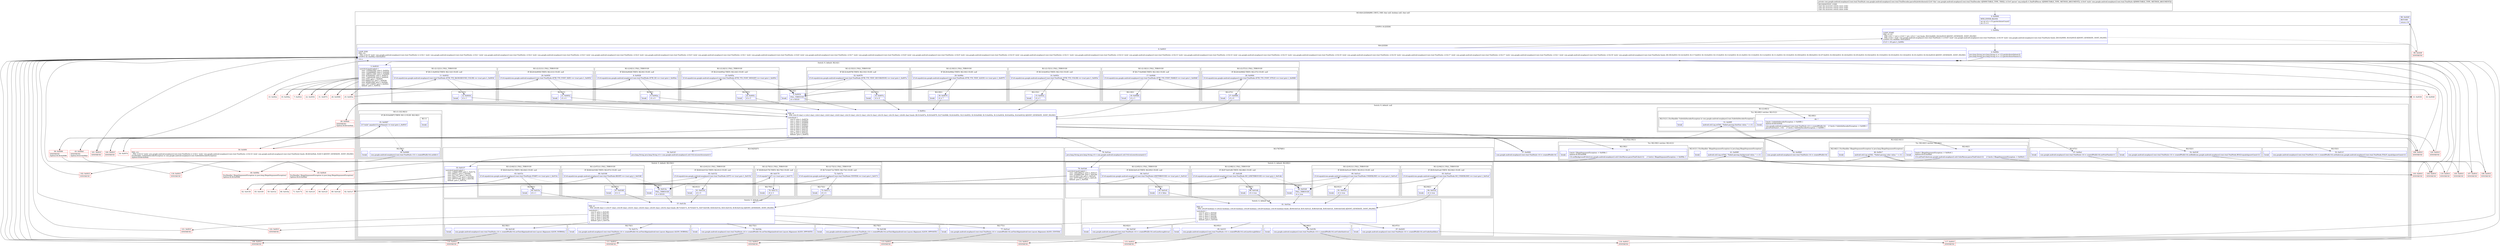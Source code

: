 digraph "CFG forcom.google.android.exoplayer2.text.ttml.TtmlDecoder.parseStyleAttributes(Lorg\/xmlpull\/v1\/XmlPullParser;Lcom\/google\/android\/exoplayer2\/text\/ttml\/TtmlStyle;)Lcom\/google\/android\/exoplayer2\/text\/ttml\/TtmlStyle;" {
subgraph cluster_Region_2006260309 {
label = "R(3:0|(4:2|3|5|6)|98) | DECL_VAR: char null, boolean null, char null\l";
node [shape=record,color=blue];
Node_0 [shape=record,label="{0\:\ 0x0000|MTH_ENTER_BLOCK\l|int int r0 = r13.getAttributeCount()\lint r3 = 0\l}"];
subgraph cluster_LoopRegion_734930676 {
label = "LOOP:0: (4:2|3|5|6)";
node [shape=record,color=blue];
Node_1 [shape=record,label="{1\:\ 0x000a|LOOP_START\lPHI: r3 r14 \l  PHI: (r3v1 'i' int) = (r3v0 'i' int), (r3v2 'i' int) binds: [B:0:0x0000, B:6:0x001f] A[DONT_GENERATE, DONT_INLINE]\l  PHI: (r14v1 'style' com.google.android.exoplayer2.text.ttml.TtmlStyle) = (r14v0 'style' com.google.android.exoplayer2.text.ttml.TtmlStyle), (r14v19 'style' com.google.android.exoplayer2.text.ttml.TtmlStyle) binds: [B:0:0x0000, B:6:0x001f] A[DONT_GENERATE, DONT_INLINE]\lLOOP:0: B:1:0x000a\-\>B:6:0x001f\l|if (r3 \< r0) goto L_0x000c\l}"];
subgraph cluster_Region_1769324573 {
label = "R(4:2|3|5|6)";
node [shape=record,color=blue];
Node_2 [shape=record,label="{2\:\ 0x000c|java.lang.String java.lang.String r1 = r13.getAttributeValue(r3)\ljava.lang.String java.lang.String r4 = r13.getAttributeName(r3)\l}"];
subgraph cluster_SwitchRegion_521918051 {
label = "Switch: 9, default: R(2:4|1)";
node [shape=record,color=blue];
Node_3 [shape=record,label="{3\:\ 0x0018|switch(r4.hashCode()) \{\l    case \-1550943582: goto L_0x005e;\l    case \-1224696685: goto L_0x0040;\l    case \-1065511464: goto L_0x0068;\l    case \-879295043: goto L_0x0072;\l    case \-734428249: goto L_0x0054;\l    case 3355: goto L_0x0022;\l    case 94842723: goto L_0x0036;\l    case 365601008: goto L_0x004a;\l    case 1287124693: goto L_0x002c;\l    default: goto L_0x001b;\l\}\l}"];
subgraph cluster_Region_99799499 {
label = "R(1:(2:27|1)) | FALL_THROUGH\l";
node [shape=record,color=blue];
subgraph cluster_IfRegion_1957833054 {
label = "IF [B:26:0x0064] THEN: R(2:27|1) ELSE: null";
node [shape=record,color=blue];
Node_26 [shape=record,label="{26\:\ 0x0064|if (r4.equals(com.google.android.exoplayer2.text.ttml.TtmlNode.ATTR_TTS_FONT_STYLE) == true) goto L_0x0066\l}"];
subgraph cluster_Region_845410387 {
label = "R(2:27|1)";
node [shape=record,color=blue];
Node_27 [shape=record,label="{27\:\ 0x0066|r4 = 6\l}"];
Node_InsnContainer_560877277 [shape=record,label="{|break\l}"];
}
}
}
subgraph cluster_Region_652673870 {
label = "R(1:(2:18|1)) | FALL_THROUGH\l";
node [shape=record,color=blue];
subgraph cluster_IfRegion_823847892 {
label = "IF [B:17:0x0046] THEN: R(2:18|1) ELSE: null";
node [shape=record,color=blue];
Node_17 [shape=record,label="{17\:\ 0x0046|if (r4.equals(com.google.android.exoplayer2.text.ttml.TtmlNode.ATTR_TTS_FONT_FAMILY) == true) goto L_0x0048\l}"];
subgraph cluster_Region_1251208989 {
label = "R(2:18|1)";
node [shape=record,color=blue];
Node_18 [shape=record,label="{18\:\ 0x0048|r4 = 3\l}"];
Node_InsnContainer_1525733023 [shape=record,label="{|break\l}"];
}
}
}
subgraph cluster_Region_1235171459 {
label = "R(1:(2:30|1)) | FALL_THROUGH\l";
node [shape=record,color=blue];
subgraph cluster_IfRegion_933426211 {
label = "IF [B:29:0x006e] THEN: R(2:30|1) ELSE: null";
node [shape=record,color=blue];
Node_29 [shape=record,label="{29\:\ 0x006e|if (r4.equals(com.google.android.exoplayer2.text.ttml.TtmlNode.ATTR_TTS_TEXT_ALIGN) == true) goto L_0x0070\l}"];
subgraph cluster_Region_1714139507 {
label = "R(2:30|1)";
node [shape=record,color=blue];
Node_30 [shape=record,label="{30\:\ 0x0070|r4 = 7\l}"];
Node_InsnContainer_450142155 [shape=record,label="{|break\l}"];
}
}
}
subgraph cluster_Region_70714028 {
label = "R(1:(2:33|1)) | FALL_THROUGH\l";
node [shape=record,color=blue];
subgraph cluster_IfRegion_1984660602 {
label = "IF [B:32:0x0078] THEN: R(2:33|1) ELSE: null";
node [shape=record,color=blue];
Node_32 [shape=record,label="{32\:\ 0x0078|if (r4.equals(com.google.android.exoplayer2.text.ttml.TtmlNode.ATTR_TTS_TEXT_DECORATION) == true) goto L_0x007a\l}"];
subgraph cluster_Region_154045857 {
label = "R(2:33|1)";
node [shape=record,color=blue];
Node_33 [shape=record,label="{33\:\ 0x007a|r4 = 8\l}"];
Node_InsnContainer_1479506075 [shape=record,label="{|break\l}"];
}
}
}
subgraph cluster_Region_1749293117 {
label = "R(1:(2:24|1)) | FALL_THROUGH\l";
node [shape=record,color=blue];
subgraph cluster_IfRegion_324451124 {
label = "IF [B:23:0x005a] THEN: R(2:24|1) ELSE: null";
node [shape=record,color=blue];
Node_23 [shape=record,label="{23\:\ 0x005a|if (r4.equals(com.google.android.exoplayer2.text.ttml.TtmlNode.ATTR_TTS_FONT_WEIGHT) == true) goto L_0x005c\l}"];
subgraph cluster_Region_204910532 {
label = "R(2:24|1)";
node [shape=record,color=blue];
Node_24 [shape=record,label="{24\:\ 0x005c|r4 = 5\l}"];
Node_InsnContainer_1448142905 [shape=record,label="{|break\l}"];
}
}
}
subgraph cluster_Region_1783542333 {
label = "R(1:(2:9|1)) | FALL_THROUGH\l";
node [shape=record,color=blue];
subgraph cluster_IfRegion_1970583233 {
label = "IF [B:8:0x0028] THEN: R(2:9|1) ELSE: null";
node [shape=record,color=blue];
Node_8 [shape=record,label="{8\:\ 0x0028|if (r4.equals(com.google.android.exoplayer2.text.ttml.TtmlNode.ATTR_ID) == true) goto L_0x002a\l}"];
subgraph cluster_Region_1826044991 {
label = "R(2:9|1)";
node [shape=record,color=blue];
Node_9 [shape=record,label="{9\:\ 0x002a|r4 = 0\l}"];
Node_InsnContainer_1225188431 [shape=record,label="{|break\l}"];
}
}
}
subgraph cluster_Region_21731490 {
label = "R(1:(2:15|1)) | FALL_THROUGH\l";
node [shape=record,color=blue];
subgraph cluster_IfRegion_1440176032 {
label = "IF [B:14:0x003c] THEN: R(2:15|1) ELSE: null";
node [shape=record,color=blue];
Node_14 [shape=record,label="{14\:\ 0x003c|if (r4.equals(com.google.android.exoplayer2.text.ttml.TtmlNode.ATTR_TTS_COLOR) == true) goto L_0x003e\l}"];
subgraph cluster_Region_1742700404 {
label = "R(2:15|1)";
node [shape=record,color=blue];
Node_15 [shape=record,label="{15\:\ 0x003e|r4 = 2\l}"];
Node_InsnContainer_1342945682 [shape=record,label="{|break\l}"];
}
}
}
subgraph cluster_Region_1330325236 {
label = "R(1:(2:21|1)) | FALL_THROUGH\l";
node [shape=record,color=blue];
subgraph cluster_IfRegion_2132111668 {
label = "IF [B:20:0x0050] THEN: R(2:21|1) ELSE: null";
node [shape=record,color=blue];
Node_20 [shape=record,label="{20\:\ 0x0050|if (r4.equals(com.google.android.exoplayer2.text.ttml.TtmlNode.ATTR_TTS_FONT_SIZE) == true) goto L_0x0052\l}"];
subgraph cluster_Region_1896380518 {
label = "R(2:21|1)";
node [shape=record,color=blue];
Node_21 [shape=record,label="{21\:\ 0x0052|r4 = 4\l}"];
Node_InsnContainer_823236558 [shape=record,label="{|break\l}"];
}
}
}
subgraph cluster_Region_1816303558 {
label = "R(1:(2:12|1)) | FALL_THROUGH\l";
node [shape=record,color=blue];
subgraph cluster_IfRegion_1497164537 {
label = "IF [B:11:0x0032] THEN: R(2:12|1) ELSE: null";
node [shape=record,color=blue];
Node_11 [shape=record,label="{11\:\ 0x0032|if (r4.equals(com.google.android.exoplayer2.text.ttml.TtmlNode.ATTR_TTS_BACKGROUND_COLOR) == true) goto L_0x0034\l}"];
subgraph cluster_Region_1588507844 {
label = "R(2:12|1)";
node [shape=record,color=blue];
Node_12 [shape=record,label="{12\:\ 0x0034|r4 = 1\l}"];
Node_InsnContainer_1627940085 [shape=record,label="{|break\l}"];
}
}
}
subgraph cluster_Region_963235263 {
label = "R(2:4|1)";
node [shape=record,color=blue];
Node_4 [shape=record,label="{4\:\ 0x001b|FALL_THROUGH\l|r4 = 65535\l}"];
Node_InsnContainer_2002948774 [shape=record,label="{|break\l}"];
}
}
subgraph cluster_SwitchRegion_1248908387 {
label = "Switch: 9, default: null";
node [shape=record,color=blue];
Node_5 [shape=record,label="{5\:\ 0x001c|PHI: r4 \l  PHI: (r4v19 char) = (r4v2 char), (r4v4 char), (r4v6 char), (r4v8 char), (r4v10 char), (r4v12 char), (r4v14 char), (r4v16 char), (r4v18 char), (r4v64 char) binds: [B:33:0x007a, B:30:0x0070, B:27:0x0066, B:24:0x005c, B:21:0x0052, B:18:0x0048, B:15:0x003e, B:12:0x0034, B:9:0x002a, B:4:0x001b] A[DONT_GENERATE, DONT_INLINE]\l|switch(r4) \{\l    case 0: goto L_0x007d;\l    case 1: goto L_0x0092;\l    case 2: goto L_0x00b9;\l    case 3: goto L_0x00e1;\l    case 4: goto L_0x00eb;\l    case 5: goto L_0x010f;\l    case 6: goto L_0x011f;\l    case 7: goto L_0x012f;\l    case 8: goto L_0x01ae;\l    default: goto L_0x001f;\l\}\l}"];
subgraph cluster_Region_846501452 {
label = "R(1:(1:1)(2:36|1))";
node [shape=record,color=blue];
subgraph cluster_IfRegion_276394811 {
label = "IF [B:35:0x0087] THEN: R(1:1) ELSE: R(2:36|1)";
node [shape=record,color=blue];
Node_35 [shape=record,label="{35\:\ 0x0087|if (\"style\".equals(r13.getName()) != true) goto L_0x001f\l}"];
subgraph cluster_Region_1944921136 {
label = "R(1:1)";
node [shape=record,color=blue];
Node_InsnContainer_1064449506 [shape=record,label="{|break\l}"];
}
subgraph cluster_Region_1608170138 {
label = "R(2:36|1)";
node [shape=record,color=blue];
Node_36 [shape=record,label="{36\:\ 0x0089|com.google.android.exoplayer2.text.ttml.TtmlStyle r14 = createIfNull(r14).setId(r1)\l}"];
Node_InsnContainer_690094774 [shape=record,label="{|break\l}"];
}
}
}
subgraph cluster_Region_1914264578 {
label = "R(2:37|(2:39|1))";
node [shape=record,color=blue];
Node_37 [shape=record,label="{37\:\ 0x0092|com.google.android.exoplayer2.text.ttml.TtmlStyle r14 = createIfNull(r14)\l}"];
subgraph cluster_TryCatchRegion_1758411477 {
label = "Try: R(2:39|1) catches: R(2:41|1)";
node [shape=record,color=blue];
subgraph cluster_Region_4342918 {
label = "R(2:39|1)";
node [shape=record,color=blue];
Node_39 [shape=record,label="{39\:\ ?|Catch:\{ IllegalArgumentException \-\> 0x009e \}\lSplitter:B:38:0x0096\l|r14.setBackgroundColor(com.google.android.exoplayer2.util.ColorParser.parseTtmlColor(r1))     \/\/ Catch:\{ IllegalArgumentException \-\> 0x009e \}\l}"];
Node_InsnContainer_1186778891 [shape=record,label="{|break\l}"];
}
subgraph cluster_Region_1524706300 {
label = "R(2:41|1) | ExcHandler: IllegalArgumentException (e java.lang.IllegalArgumentException)\l";
node [shape=record,color=blue];
Node_41 [shape=record,label="{41\:\ 0x009f|android.util.Log.w(TAG, \"Failed parsing background value: \" + r1)\l}"];
Node_InsnContainer_2134004440 [shape=record,label="{|break\l}"];
}
}
}
subgraph cluster_Region_1198778480 {
label = "R(2:42|(2:44|1))";
node [shape=record,color=blue];
Node_42 [shape=record,label="{42\:\ 0x00b9|com.google.android.exoplayer2.text.ttml.TtmlStyle r14 = createIfNull(r14)\l}"];
subgraph cluster_TryCatchRegion_1450933209 {
label = "Try: R(2:44|1) catches: R(2:46|1)";
node [shape=record,color=blue];
subgraph cluster_Region_492006805 {
label = "R(2:44|1)";
node [shape=record,color=blue];
Node_44 [shape=record,label="{44\:\ ?|Catch:\{ IllegalArgumentException \-\> 0x00c6 \}\lSplitter:B:43:0x00bd\l|r14.setFontColor(com.google.android.exoplayer2.util.ColorParser.parseTtmlColor(r1))     \/\/ Catch:\{ IllegalArgumentException \-\> 0x00c6 \}\l}"];
Node_InsnContainer_1990144650 [shape=record,label="{|break\l}"];
}
subgraph cluster_Region_399968975 {
label = "R(2:46|1) | ExcHandler: IllegalArgumentException (e java.lang.IllegalArgumentException)\l";
node [shape=record,color=blue];
Node_46 [shape=record,label="{46\:\ 0x00c7|android.util.Log.w(TAG, \"Failed parsing color value: \" + r1)\l}"];
Node_InsnContainer_467016211 [shape=record,label="{|break\l}"];
}
}
}
subgraph cluster_Region_86182599 {
label = "R(2:47|1)";
node [shape=record,color=blue];
Node_47 [shape=record,label="{47\:\ 0x00e1|com.google.android.exoplayer2.text.ttml.TtmlStyle r14 = createIfNull(r14).setFontFamily(r1)\l}"];
Node_InsnContainer_1136542065 [shape=record,label="{|break\l}"];
}
subgraph cluster_Region_1310089068 {
label = "R(1:(2:49|1))";
node [shape=record,color=blue];
subgraph cluster_TryCatchRegion_1091714886 {
label = "Try: R(2:49|1) catches: R(2:51|1)";
node [shape=record,color=blue];
subgraph cluster_Region_1447984980 {
label = "R(2:49|1)";
node [shape=record,color=blue];
Node_49 [shape=record,label="{49\:\ ?|Catch:\{ SubtitleDecoderException \-\> 0x00f4 \}\lSplitter:B:48:0x00eb\l|com.google.android.exoplayer2.text.ttml.TtmlStyle r14 = createIfNull(r14)     \/\/ Catch:\{ SubtitleDecoderException \-\> 0x00f4 \}\lparseFontSize(r1, r14)     \/\/ Catch:\{ SubtitleDecoderException \-\> 0x00f4 \}\l}"];
Node_InsnContainer_1790948341 [shape=record,label="{|break\l}"];
}
subgraph cluster_Region_1358405581 {
label = "R(2:51|1) | ExcHandler: SubtitleDecoderException (e com.google.android.exoplayer2.text.SubtitleDecoderException)\l";
node [shape=record,color=blue];
Node_51 [shape=record,label="{51\:\ 0x00f5|android.util.Log.w(TAG, \"Failed parsing fontSize value: \" + r1)\l}"];
Node_InsnContainer_1539035674 [shape=record,label="{|break\l}"];
}
}
}
subgraph cluster_Region_2136565358 {
label = "R(2:52|1)";
node [shape=record,color=blue];
Node_52 [shape=record,label="{52\:\ 0x010f|com.google.android.exoplayer2.text.ttml.TtmlStyle r14 = createIfNull(r14).setBold(com.google.android.exoplayer2.text.ttml.TtmlNode.BOLD.equalsIgnoreCase(r1))\l}"];
Node_InsnContainer_665455422 [shape=record,label="{|break\l}"];
}
subgraph cluster_Region_1647390320 {
label = "R(2:53|1)";
node [shape=record,color=blue];
Node_53 [shape=record,label="{53\:\ 0x011f|com.google.android.exoplayer2.text.ttml.TtmlStyle r14 = createIfNull(r14).setItalic(com.google.android.exoplayer2.text.ttml.TtmlNode.ITALIC.equalsIgnoreCase(r1))\l}"];
Node_InsnContainer_2006120578 [shape=record,label="{|break\l}"];
}
subgraph cluster_Region_1193298365 {
label = "R(3:54|55|57)";
node [shape=record,color=blue];
Node_54 [shape=record,label="{54\:\ 0x012f|java.lang.String java.lang.String r4 = com.google.android.exoplayer2.util.Util.toLowerInvariant(r1)\l}"];
subgraph cluster_SwitchRegion_804876819 {
label = "Switch: 5, default: R(2:56|1)";
node [shape=record,color=blue];
Node_55 [shape=record,label="{55\:\ 0x0137|switch(r4.hashCode()) \{\l    case \-1364013995: goto L_0x0174;\l    case 100571: goto L_0x016a;\l    case 3317767: goto L_0x014c;\l    case 108511772: goto L_0x0160;\l    case 109757538: goto L_0x0156;\l    default: goto L_0x013a;\l\}\l}"];
subgraph cluster_Region_1621478814 {
label = "R(1:(2:73|1)) | FALL_THROUGH\l";
node [shape=record,color=blue];
subgraph cluster_IfRegion_105348595 {
label = "IF [B:72:0x017a] THEN: R(2:73|1) ELSE: null";
node [shape=record,color=blue];
Node_72 [shape=record,label="{72\:\ 0x017a|if (r4.equals(com.google.android.exoplayer2.text.ttml.TtmlNode.CENTER) == true) goto L_0x017c\l}"];
subgraph cluster_Region_1951393324 {
label = "R(2:73|1)";
node [shape=record,color=blue];
Node_73 [shape=record,label="{73\:\ 0x017c|r4 = 4\l}"];
Node_InsnContainer_759692474 [shape=record,label="{|break\l}"];
}
}
}
subgraph cluster_Region_1695279250 {
label = "R(1:(2:70|1)) | FALL_THROUGH\l";
node [shape=record,color=blue];
subgraph cluster_IfRegion_772744747 {
label = "IF [B:69:0x0170] THEN: R(2:70|1) ELSE: null";
node [shape=record,color=blue];
Node_69 [shape=record,label="{69\:\ 0x0170|if (r4.equals(\"end\") == true) goto L_0x0172\l}"];
subgraph cluster_Region_2105257262 {
label = "R(2:70|1)";
node [shape=record,color=blue];
Node_70 [shape=record,label="{70\:\ 0x0172|r4 = 3\l}"];
Node_InsnContainer_276321774 [shape=record,label="{|break\l}"];
}
}
}
subgraph cluster_Region_303037686 {
label = "R(1:(2:61|1)) | FALL_THROUGH\l";
node [shape=record,color=blue];
subgraph cluster_IfRegion_2059296883 {
label = "IF [B:60:0x0152] THEN: R(2:61|1) ELSE: null";
node [shape=record,color=blue];
Node_60 [shape=record,label="{60\:\ 0x0152|if (r4.equals(com.google.android.exoplayer2.text.ttml.TtmlNode.LEFT) == true) goto L_0x0154\l}"];
subgraph cluster_Region_1643832817 {
label = "R(2:61|1)";
node [shape=record,color=blue];
Node_61 [shape=record,label="{61\:\ 0x0154|r4 = 0\l}"];
Node_InsnContainer_717178750 [shape=record,label="{|break\l}"];
}
}
}
subgraph cluster_Region_1924743389 {
label = "R(1:(2:67|1)) | FALL_THROUGH\l";
node [shape=record,color=blue];
subgraph cluster_IfRegion_506719453 {
label = "IF [B:66:0x0166] THEN: R(2:67|1) ELSE: null";
node [shape=record,color=blue];
Node_66 [shape=record,label="{66\:\ 0x0166|if (r4.equals(com.google.android.exoplayer2.text.ttml.TtmlNode.RIGHT) == true) goto L_0x0168\l}"];
subgraph cluster_Region_2083513176 {
label = "R(2:67|1)";
node [shape=record,color=blue];
Node_67 [shape=record,label="{67\:\ 0x0168|r4 = 2\l}"];
Node_InsnContainer_1807704784 [shape=record,label="{|break\l}"];
}
}
}
subgraph cluster_Region_1010739753 {
label = "R(1:(2:64|1)) | FALL_THROUGH\l";
node [shape=record,color=blue];
subgraph cluster_IfRegion_598127117 {
label = "IF [B:63:0x015c] THEN: R(2:64|1) ELSE: null";
node [shape=record,color=blue];
Node_63 [shape=record,label="{63\:\ 0x015c|if (r4.equals(com.google.android.exoplayer2.text.ttml.TtmlNode.START) == true) goto L_0x015e\l}"];
subgraph cluster_Region_1787760650 {
label = "R(2:64|1)";
node [shape=record,color=blue];
Node_64 [shape=record,label="{64\:\ 0x015e|r4 = 1\l}"];
Node_InsnContainer_2031083825 [shape=record,label="{|break\l}"];
}
}
}
subgraph cluster_Region_1103636029 {
label = "R(2:56|1)";
node [shape=record,color=blue];
Node_56 [shape=record,label="{56\:\ 0x013a|FALL_THROUGH\l|r4 = 65535\l}"];
Node_InsnContainer_722083035 [shape=record,label="{|break\l}"];
}
}
subgraph cluster_SwitchRegion_114002500 {
label = "Switch: 5, default: null";
node [shape=record,color=blue];
Node_57 [shape=record,label="{57\:\ 0x013b|PHI: r4 \l  PHI: (r4v46 char) = (r4v37 char), (r4v39 char), (r4v41 char), (r4v43 char), (r4v45 char), (r4v52 char) binds: [B:73:0x017c, B:70:0x0172, B:67:0x0168, B:64:0x015e, B:61:0x0154, B:56:0x013a] A[DONT_GENERATE, DONT_INLINE]\l|switch(r4) \{\l    case 0: goto L_0x0140;\l    case 1: goto L_0x017e;\l    case 2: goto L_0x018a;\l    case 3: goto L_0x0196;\l    case 4: goto L_0x01a2;\l    default: goto L_0x013e;\l\}\l}"];
subgraph cluster_Region_1800285735 {
label = "R(2:58|1)";
node [shape=record,color=blue];
Node_58 [shape=record,label="{58\:\ 0x0140|com.google.android.exoplayer2.text.ttml.TtmlStyle r14 = createIfNull(r14).setTextAlign(android.text.Layout.Alignment.ALIGN_NORMAL)\l}"];
Node_InsnContainer_2069772915 [shape=record,label="{|break\l}"];
}
subgraph cluster_Region_1405695035 {
label = "R(2:74|1)";
node [shape=record,color=blue];
Node_74 [shape=record,label="{74\:\ 0x017e|com.google.android.exoplayer2.text.ttml.TtmlStyle r14 = createIfNull(r14).setTextAlign(android.text.Layout.Alignment.ALIGN_NORMAL)\l}"];
Node_InsnContainer_1801944618 [shape=record,label="{|break\l}"];
}
subgraph cluster_Region_451916681 {
label = "R(2:75|1)";
node [shape=record,color=blue];
Node_75 [shape=record,label="{75\:\ 0x018a|com.google.android.exoplayer2.text.ttml.TtmlStyle r14 = createIfNull(r14).setTextAlign(android.text.Layout.Alignment.ALIGN_OPPOSITE)\l}"];
Node_InsnContainer_1835469854 [shape=record,label="{|break\l}"];
}
subgraph cluster_Region_1076659002 {
label = "R(2:76|1)";
node [shape=record,color=blue];
Node_76 [shape=record,label="{76\:\ 0x0196|com.google.android.exoplayer2.text.ttml.TtmlStyle r14 = createIfNull(r14).setTextAlign(android.text.Layout.Alignment.ALIGN_OPPOSITE)\l}"];
Node_InsnContainer_376453549 [shape=record,label="{|break\l}"];
}
subgraph cluster_Region_1510580750 {
label = "R(2:77|1)";
node [shape=record,color=blue];
Node_77 [shape=record,label="{77\:\ 0x01a2|com.google.android.exoplayer2.text.ttml.TtmlStyle r14 = createIfNull(r14).setTextAlign(android.text.Layout.Alignment.ALIGN_CENTER)\l}"];
Node_InsnContainer_477566130 [shape=record,label="{|break\l}"];
}
}
}
subgraph cluster_Region_734375779 {
label = "R(3:78|79|81)";
node [shape=record,color=blue];
Node_78 [shape=record,label="{78\:\ 0x01ae|java.lang.String java.lang.String r4 = com.google.android.exoplayer2.util.Util.toLowerInvariant(r1)\l}"];
subgraph cluster_SwitchRegion_634462521 {
label = "Switch: 4, default: R(2:80|1)";
node [shape=record,color=blue];
Node_79 [shape=record,label="{79\:\ 0x01b6|switch(r4.hashCode()) \{\l    case \-1461280213: goto L_0x01e7;\l    case \-1026963764: goto L_0x01dd;\l    case 913457136: goto L_0x01d3;\l    case 1679736913: goto L_0x01c9;\l    default: goto L_0x01b9;\l\}\l}"];
subgraph cluster_Region_1081814424 {
label = "R(1:(2:94|1)) | FALL_THROUGH\l";
node [shape=record,color=blue];
subgraph cluster_IfRegion_250788307 {
label = "IF [B:93:0x01ed] THEN: R(2:94|1) ELSE: null";
node [shape=record,color=blue];
Node_93 [shape=record,label="{93\:\ 0x01ed|if (r4.equals(com.google.android.exoplayer2.text.ttml.TtmlNode.NO_UNDERLINE) == true) goto L_0x01ef\l}"];
subgraph cluster_Region_464603554 {
label = "R(2:94|1)";
node [shape=record,color=blue];
Node_94 [shape=record,label="{94\:\ 0x01ef|r4 = true\l}"];
Node_InsnContainer_1278328632 [shape=record,label="{|break\l}"];
}
}
}
subgraph cluster_Region_661630437 {
label = "R(1:(2:91|1)) | FALL_THROUGH\l";
node [shape=record,color=blue];
subgraph cluster_IfRegion_1536248566 {
label = "IF [B:90:0x01e3] THEN: R(2:91|1) ELSE: null";
node [shape=record,color=blue];
Node_90 [shape=record,label="{90\:\ 0x01e3|if (r4.equals(com.google.android.exoplayer2.text.ttml.TtmlNode.UNDERLINE) == true) goto L_0x01e5\l}"];
subgraph cluster_Region_1252419288 {
label = "R(2:91|1)";
node [shape=record,color=blue];
Node_91 [shape=record,label="{91\:\ 0x01e5|r4 = true\l}"];
Node_InsnContainer_434326876 [shape=record,label="{|break\l}"];
}
}
}
subgraph cluster_Region_58642273 {
label = "R(1:(2:88|1)) | FALL_THROUGH\l";
node [shape=record,color=blue];
subgraph cluster_IfRegion_744648718 {
label = "IF [B:87:0x01d9] THEN: R(2:88|1) ELSE: null";
node [shape=record,color=blue];
Node_87 [shape=record,label="{87\:\ 0x01d9|if (r4.equals(com.google.android.exoplayer2.text.ttml.TtmlNode.NO_LINETHROUGH) == true) goto L_0x01db\l}"];
subgraph cluster_Region_1979420034 {
label = "R(2:88|1)";
node [shape=record,color=blue];
Node_88 [shape=record,label="{88\:\ 0x01db|r4 = true\l}"];
Node_InsnContainer_248099484 [shape=record,label="{|break\l}"];
}
}
}
subgraph cluster_Region_342885586 {
label = "R(1:(2:85|1)) | FALL_THROUGH\l";
node [shape=record,color=blue];
subgraph cluster_IfRegion_1463378 {
label = "IF [B:84:0x01cf] THEN: R(2:85|1) ELSE: null";
node [shape=record,color=blue];
Node_84 [shape=record,label="{84\:\ 0x01cf|if (r4.equals(com.google.android.exoplayer2.text.ttml.TtmlNode.LINETHROUGH) == true) goto L_0x01d1\l}"];
subgraph cluster_Region_1207821227 {
label = "R(2:85|1)";
node [shape=record,color=blue];
Node_85 [shape=record,label="{85\:\ 0x01d1|r4 = false\l}"];
Node_InsnContainer_708830579 [shape=record,label="{|break\l}"];
}
}
}
subgraph cluster_Region_1443909295 {
label = "R(2:80|1)";
node [shape=record,color=blue];
Node_80 [shape=record,label="{80\:\ 0x01b9|FALL_THROUGH\l|r4 = true\l}"];
Node_InsnContainer_1798723443 [shape=record,label="{|break\l}"];
}
}
subgraph cluster_SwitchRegion_234814505 {
label = "Switch: 4, default: null";
node [shape=record,color=blue];
Node_81 [shape=record,label="{81\:\ 0x01ba|PHI: r4 \l  PHI: (r4v29 boolean) = (r4v22 boolean), (r4v24 boolean), (r4v26 boolean), (r4v28 boolean), (r4v34 boolean) binds: [B:94:0x01ef, B:91:0x01e5, B:88:0x01db, B:85:0x01d1, B:80:0x01b9] A[DONT_GENERATE, DONT_INLINE]\l|switch(r4) \{\l    case 0: goto L_0x01bf;\l    case 1: goto L_0x01f1;\l    case 2: goto L_0x01fb;\l    case 3: goto L_0x0205;\l    default: goto L_0x01bd;\l\}\l}"];
subgraph cluster_Region_1470392566 {
label = "R(2:82|1)";
node [shape=record,color=blue];
Node_82 [shape=record,label="{82\:\ 0x01bf|com.google.android.exoplayer2.text.ttml.TtmlStyle r14 = createIfNull(r14).setLinethrough(true)\l}"];
Node_InsnContainer_1748791012 [shape=record,label="{|break\l}"];
}
subgraph cluster_Region_575975588 {
label = "R(2:95|1)";
node [shape=record,color=blue];
Node_95 [shape=record,label="{95\:\ 0x01f1|com.google.android.exoplayer2.text.ttml.TtmlStyle r14 = createIfNull(r14).setLinethrough(false)\l}"];
Node_InsnContainer_723676205 [shape=record,label="{|break\l}"];
}
subgraph cluster_Region_915830440 {
label = "R(2:96|1)";
node [shape=record,color=blue];
Node_96 [shape=record,label="{96\:\ 0x01fb|com.google.android.exoplayer2.text.ttml.TtmlStyle r14 = createIfNull(r14).setUnderline(true)\l}"];
Node_InsnContainer_2128805959 [shape=record,label="{|break\l}"];
}
subgraph cluster_Region_1291045863 {
label = "R(2:97|1)";
node [shape=record,color=blue];
Node_97 [shape=record,label="{97\:\ 0x0205|com.google.android.exoplayer2.text.ttml.TtmlStyle r14 = createIfNull(r14).setUnderline(false)\l}"];
Node_InsnContainer_657939751 [shape=record,label="{|break\l}"];
}
}
}
}
Node_6 [shape=record,label="{6\:\ 0x001f|LOOP_END\lPHI: r14 \l  PHI: (r14v19 'style' com.google.android.exoplayer2.text.ttml.TtmlStyle) = (r14v1 'style' com.google.android.exoplayer2.text.ttml.TtmlStyle), (r14v1 'style' com.google.android.exoplayer2.text.ttml.TtmlStyle), (r14v2 'style' com.google.android.exoplayer2.text.ttml.TtmlStyle), (r14v3 'style' com.google.android.exoplayer2.text.ttml.TtmlStyle), (r14v4 'style' com.google.android.exoplayer2.text.ttml.TtmlStyle), (r14v5 'style' com.google.android.exoplayer2.text.ttml.TtmlStyle), (r14v1 'style' com.google.android.exoplayer2.text.ttml.TtmlStyle), (r14v6 'style' com.google.android.exoplayer2.text.ttml.TtmlStyle), (r14v7 'style' com.google.android.exoplayer2.text.ttml.TtmlStyle), (r14v8 'style' com.google.android.exoplayer2.text.ttml.TtmlStyle), (r14v9 'style' com.google.android.exoplayer2.text.ttml.TtmlStyle), (r14v10 'style' com.google.android.exoplayer2.text.ttml.TtmlStyle), (r14v11 'style' com.google.android.exoplayer2.text.ttml.TtmlStyle), (r14v12 'style' com.google.android.exoplayer2.text.ttml.TtmlStyle), (r14v13 'style' com.google.android.exoplayer2.text.ttml.TtmlStyle), (r14v14 'style' com.google.android.exoplayer2.text.ttml.TtmlStyle), (r14v15 'style' com.google.android.exoplayer2.text.ttml.TtmlStyle), (r14v16 'style' com.google.android.exoplayer2.text.ttml.TtmlStyle), (r14v16 'style' com.google.android.exoplayer2.text.ttml.TtmlStyle), (r14v17 'style' com.google.android.exoplayer2.text.ttml.TtmlStyle), (r14v17 'style' com.google.android.exoplayer2.text.ttml.TtmlStyle), (r14v1 'style' com.google.android.exoplayer2.text.ttml.TtmlStyle), (r14v18 'style' com.google.android.exoplayer2.text.ttml.TtmlStyle) binds: [B:100:0x001f, B:122:0x001f, B:117:0x001f, B:116:0x001f, B:115:0x001f, B:114:0x001f, B:121:0x001f, B:113:0x001f, B:112:0x001f, B:111:0x001f, B:110:0x001f, B:109:0x001f, B:108:0x001f, B:107:0x001f, B:106:0x001f, B:120:0x001f, B:105:0x001f, B:104:0x001f, B:119:0x001f, B:103:0x001f, B:118:0x001f, B:101:0x001f, B:102:0x001f] A[DONT_GENERATE, DONT_INLINE]\lLOOP:0: B:1:0x000a\-\>B:6:0x001f\l|r3++\l}"];
}
}
Node_98 [shape=record,label="{98\:\ 0x020f|RETURN\l|return r14\l}"];
}
subgraph cluster_Region_1524706300 {
label = "R(2:41|1) | ExcHandler: IllegalArgumentException (e java.lang.IllegalArgumentException)\l";
node [shape=record,color=blue];
Node_41 [shape=record,label="{41\:\ 0x009f|android.util.Log.w(TAG, \"Failed parsing background value: \" + r1)\l}"];
Node_InsnContainer_2134004440 [shape=record,label="{|break\l}"];
}
subgraph cluster_Region_399968975 {
label = "R(2:46|1) | ExcHandler: IllegalArgumentException (e java.lang.IllegalArgumentException)\l";
node [shape=record,color=blue];
Node_46 [shape=record,label="{46\:\ 0x00c7|android.util.Log.w(TAG, \"Failed parsing color value: \" + r1)\l}"];
Node_InsnContainer_467016211 [shape=record,label="{|break\l}"];
}
subgraph cluster_Region_1358405581 {
label = "R(2:51|1) | ExcHandler: SubtitleDecoderException (e com.google.android.exoplayer2.text.SubtitleDecoderException)\l";
node [shape=record,color=blue];
Node_51 [shape=record,label="{51\:\ 0x00f5|android.util.Log.w(TAG, \"Failed parsing fontSize value: \" + r1)\l}"];
Node_InsnContainer_1539035674 [shape=record,label="{|break\l}"];
}
Node_7 [shape=record,color=red,label="{7\:\ 0x0022}"];
Node_10 [shape=record,color=red,label="{10\:\ 0x002c}"];
Node_13 [shape=record,color=red,label="{13\:\ 0x0036}"];
Node_16 [shape=record,color=red,label="{16\:\ 0x0040}"];
Node_19 [shape=record,color=red,label="{19\:\ 0x004a}"];
Node_22 [shape=record,color=red,label="{22\:\ 0x0054}"];
Node_25 [shape=record,color=red,label="{25\:\ 0x005e}"];
Node_28 [shape=record,color=red,label="{28\:\ 0x0068}"];
Node_31 [shape=record,color=red,label="{31\:\ 0x0072}"];
Node_34 [shape=record,color=red,label="{34\:\ 0x007d}"];
Node_38 [shape=record,color=red,label="{38\:\ 0x0096|SYNTHETIC\lSplitter:B:38:0x0096\l}"];
Node_40 [shape=record,color=red,label="{40\:\ 0x009e|ExcHandler: IllegalArgumentException (e java.lang.IllegalArgumentException)\lSplitter:B:38:0x0096\l}"];
Node_43 [shape=record,color=red,label="{43\:\ 0x00bd|SYNTHETIC\lSplitter:B:43:0x00bd\l}"];
Node_45 [shape=record,color=red,label="{45\:\ 0x00c6|ExcHandler: IllegalArgumentException (e java.lang.IllegalArgumentException)\lSplitter:B:43:0x00bd\l}"];
Node_48 [shape=record,color=red,label="{48\:\ 0x00eb|SYNTHETIC\lSplitter:B:48:0x00eb\l}"];
Node_50 [shape=record,color=red,label="{50\:\ 0x00f4|PHI: r14 \l  PHI: (r14v13 'style' com.google.android.exoplayer2.text.ttml.TtmlStyle) = (r14v1 'style' com.google.android.exoplayer2.text.ttml.TtmlStyle), (r14v14 'style' com.google.android.exoplayer2.text.ttml.TtmlStyle) binds: [B:48:0x00eb, B:49:?] A[DONT_GENERATE, DONT_INLINE]\lExcHandler: SubtitleDecoderException (e com.google.android.exoplayer2.text.SubtitleDecoderException)\lSplitter:B:48:0x00eb\l}"];
Node_59 [shape=record,color=red,label="{59\:\ 0x014c}"];
Node_62 [shape=record,color=red,label="{62\:\ 0x0156}"];
Node_65 [shape=record,color=red,label="{65\:\ 0x0160}"];
Node_68 [shape=record,color=red,label="{68\:\ 0x016a}"];
Node_71 [shape=record,color=red,label="{71\:\ 0x0174}"];
Node_83 [shape=record,color=red,label="{83\:\ 0x01c9}"];
Node_86 [shape=record,color=red,label="{86\:\ 0x01d3}"];
Node_89 [shape=record,color=red,label="{89\:\ 0x01dd}"];
Node_92 [shape=record,color=red,label="{92\:\ 0x01e7}"];
Node_99 [shape=record,color=red,label="{99\:\ 0x020f|SYNTHETIC\l}"];
Node_100 [shape=record,color=red,label="{100\:\ 0x001f|SYNTHETIC\l}"];
Node_101 [shape=record,color=red,label="{101\:\ 0x001f|SYNTHETIC\l}"];
Node_102 [shape=record,color=red,label="{102\:\ 0x001f|SYNTHETIC\l}"];
Node_103 [shape=record,color=red,label="{103\:\ 0x001f|SYNTHETIC\l}"];
Node_104 [shape=record,color=red,label="{104\:\ 0x001f|SYNTHETIC\l}"];
Node_105 [shape=record,color=red,label="{105\:\ 0x001f|SYNTHETIC\l}"];
Node_106 [shape=record,color=red,label="{106\:\ 0x001f|SYNTHETIC\l}"];
Node_107 [shape=record,color=red,label="{107\:\ 0x001f|SYNTHETIC\l}"];
Node_108 [shape=record,color=red,label="{108\:\ 0x001f|SYNTHETIC\l}"];
Node_109 [shape=record,color=red,label="{109\:\ 0x001f|SYNTHETIC\l}"];
Node_110 [shape=record,color=red,label="{110\:\ 0x001f|SYNTHETIC\l}"];
Node_111 [shape=record,color=red,label="{111\:\ 0x001f|SYNTHETIC\l}"];
Node_112 [shape=record,color=red,label="{112\:\ 0x001f|SYNTHETIC\l}"];
Node_113 [shape=record,color=red,label="{113\:\ 0x001f|SYNTHETIC\l}"];
Node_114 [shape=record,color=red,label="{114\:\ 0x001f|SYNTHETIC\l}"];
Node_115 [shape=record,color=red,label="{115\:\ 0x001f|SYNTHETIC\l}"];
Node_116 [shape=record,color=red,label="{116\:\ 0x001f|SYNTHETIC\l}"];
Node_117 [shape=record,color=red,label="{117\:\ 0x001f|SYNTHETIC\l}"];
Node_118 [shape=record,color=red,label="{118\:\ 0x001f|SYNTHETIC\l}"];
Node_119 [shape=record,color=red,label="{119\:\ 0x001f|SYNTHETIC\l}"];
Node_120 [shape=record,color=red,label="{120\:\ 0x001f|SYNTHETIC\l}"];
Node_121 [shape=record,color=red,label="{121\:\ 0x001f|SYNTHETIC\l}"];
Node_122 [shape=record,color=red,label="{122\:\ 0x001f|SYNTHETIC\l}"];
MethodNode[shape=record,label="{private com.google.android.exoplayer2.text.ttml.TtmlStyle com.google.android.exoplayer2.text.ttml.TtmlDecoder.parseStyleAttributes((r12v0 'this' com.google.android.exoplayer2.text.ttml.TtmlDecoder A[IMMUTABLE_TYPE, THIS]), (r13v0 'parser' org.xmlpull.v1.XmlPullParser A[IMMUTABLE_TYPE, METHOD_ARGUMENT]), (r14v0 'style' com.google.android.exoplayer2.text.ttml.TtmlStyle A[IMMUTABLE_TYPE, METHOD_ARGUMENT]))  | INCONSISTENT_CODE\lCan't fix incorrect switch cases order\lCan't fix incorrect switch cases order\lCan't fix incorrect switch cases order\l}"];
MethodNode -> Node_0;
Node_0 -> Node_1;
Node_1 -> Node_2;
Node_1 -> Node_99[style=dashed];
Node_2 -> Node_3;
Node_3 -> Node_4;
Node_3 -> Node_7;
Node_3 -> Node_10;
Node_3 -> Node_13;
Node_3 -> Node_16;
Node_3 -> Node_19;
Node_3 -> Node_22;
Node_3 -> Node_25;
Node_3 -> Node_28;
Node_3 -> Node_31;
Node_26 -> Node_4[style=dashed];
Node_26 -> Node_27;
Node_27 -> Node_5;
Node_17 -> Node_4[style=dashed];
Node_17 -> Node_18;
Node_18 -> Node_5;
Node_29 -> Node_4[style=dashed];
Node_29 -> Node_30;
Node_30 -> Node_5;
Node_32 -> Node_4[style=dashed];
Node_32 -> Node_33;
Node_33 -> Node_5;
Node_23 -> Node_4[style=dashed];
Node_23 -> Node_24;
Node_24 -> Node_5;
Node_8 -> Node_4[style=dashed];
Node_8 -> Node_9;
Node_9 -> Node_5;
Node_14 -> Node_4[style=dashed];
Node_14 -> Node_15;
Node_15 -> Node_5;
Node_20 -> Node_4[style=dashed];
Node_20 -> Node_21;
Node_21 -> Node_5;
Node_11 -> Node_4[style=dashed];
Node_11 -> Node_12;
Node_12 -> Node_5;
Node_4 -> Node_5;
Node_5 -> Node_34;
Node_5 -> Node_37;
Node_5 -> Node_42;
Node_5 -> Node_47;
Node_5 -> Node_48;
Node_5 -> Node_52;
Node_5 -> Node_53;
Node_5 -> Node_54;
Node_5 -> Node_78;
Node_5 -> Node_100;
Node_35 -> Node_36[style=dashed];
Node_35 -> Node_101;
Node_36 -> Node_102;
Node_37 -> Node_38;
Node_39 -> Node_40;
Node_39 -> Node_118;
Node_41 -> Node_103;
Node_42 -> Node_43;
Node_44 -> Node_45;
Node_44 -> Node_119;
Node_46 -> Node_104;
Node_47 -> Node_105;
Node_49 -> Node_50;
Node_49 -> Node_120;
Node_51 -> Node_106;
Node_52 -> Node_107;
Node_53 -> Node_108;
Node_54 -> Node_55;
Node_55 -> Node_56;
Node_55 -> Node_59;
Node_55 -> Node_62;
Node_55 -> Node_65;
Node_55 -> Node_68;
Node_55 -> Node_71;
Node_72 -> Node_56[style=dashed];
Node_72 -> Node_73;
Node_73 -> Node_57;
Node_69 -> Node_56[style=dashed];
Node_69 -> Node_70;
Node_70 -> Node_57;
Node_60 -> Node_56[style=dashed];
Node_60 -> Node_61;
Node_61 -> Node_57;
Node_66 -> Node_56[style=dashed];
Node_66 -> Node_67;
Node_67 -> Node_57;
Node_63 -> Node_56[style=dashed];
Node_63 -> Node_64;
Node_64 -> Node_57;
Node_56 -> Node_57;
Node_57 -> Node_58;
Node_57 -> Node_74;
Node_57 -> Node_75;
Node_57 -> Node_76;
Node_57 -> Node_77;
Node_57 -> Node_121;
Node_58 -> Node_109;
Node_74 -> Node_110;
Node_75 -> Node_111;
Node_76 -> Node_112;
Node_77 -> Node_113;
Node_78 -> Node_79;
Node_79 -> Node_80;
Node_79 -> Node_83;
Node_79 -> Node_86;
Node_79 -> Node_89;
Node_79 -> Node_92;
Node_93 -> Node_80[style=dashed];
Node_93 -> Node_94;
Node_94 -> Node_81;
Node_90 -> Node_80[style=dashed];
Node_90 -> Node_91;
Node_91 -> Node_81;
Node_87 -> Node_80[style=dashed];
Node_87 -> Node_88;
Node_88 -> Node_81;
Node_84 -> Node_80[style=dashed];
Node_84 -> Node_85;
Node_85 -> Node_81;
Node_80 -> Node_81;
Node_81 -> Node_82;
Node_81 -> Node_95;
Node_81 -> Node_96;
Node_81 -> Node_97;
Node_81 -> Node_122;
Node_82 -> Node_114;
Node_95 -> Node_115;
Node_96 -> Node_116;
Node_97 -> Node_117;
Node_6 -> Node_1;
Node_41 -> Node_103;
Node_46 -> Node_104;
Node_51 -> Node_106;
Node_7 -> Node_8;
Node_10 -> Node_11;
Node_13 -> Node_14;
Node_16 -> Node_17;
Node_19 -> Node_20;
Node_22 -> Node_23;
Node_25 -> Node_26;
Node_28 -> Node_29;
Node_31 -> Node_32;
Node_34 -> Node_35;
Node_38 -> Node_39;
Node_38 -> Node_40;
Node_40 -> Node_41;
Node_43 -> Node_44;
Node_43 -> Node_45;
Node_45 -> Node_46;
Node_48 -> Node_49;
Node_48 -> Node_50;
Node_50 -> Node_51;
Node_59 -> Node_60;
Node_62 -> Node_63;
Node_65 -> Node_66;
Node_68 -> Node_69;
Node_71 -> Node_72;
Node_83 -> Node_84;
Node_86 -> Node_87;
Node_89 -> Node_90;
Node_92 -> Node_93;
Node_99 -> Node_98;
Node_100 -> Node_6;
Node_101 -> Node_6;
Node_102 -> Node_6;
Node_103 -> Node_6;
Node_104 -> Node_6;
Node_105 -> Node_6;
Node_106 -> Node_6;
Node_107 -> Node_6;
Node_108 -> Node_6;
Node_109 -> Node_6;
Node_110 -> Node_6;
Node_111 -> Node_6;
Node_112 -> Node_6;
Node_113 -> Node_6;
Node_114 -> Node_6;
Node_115 -> Node_6;
Node_116 -> Node_6;
Node_117 -> Node_6;
Node_118 -> Node_6;
Node_119 -> Node_6;
Node_120 -> Node_6;
Node_121 -> Node_6;
Node_122 -> Node_6;
}

